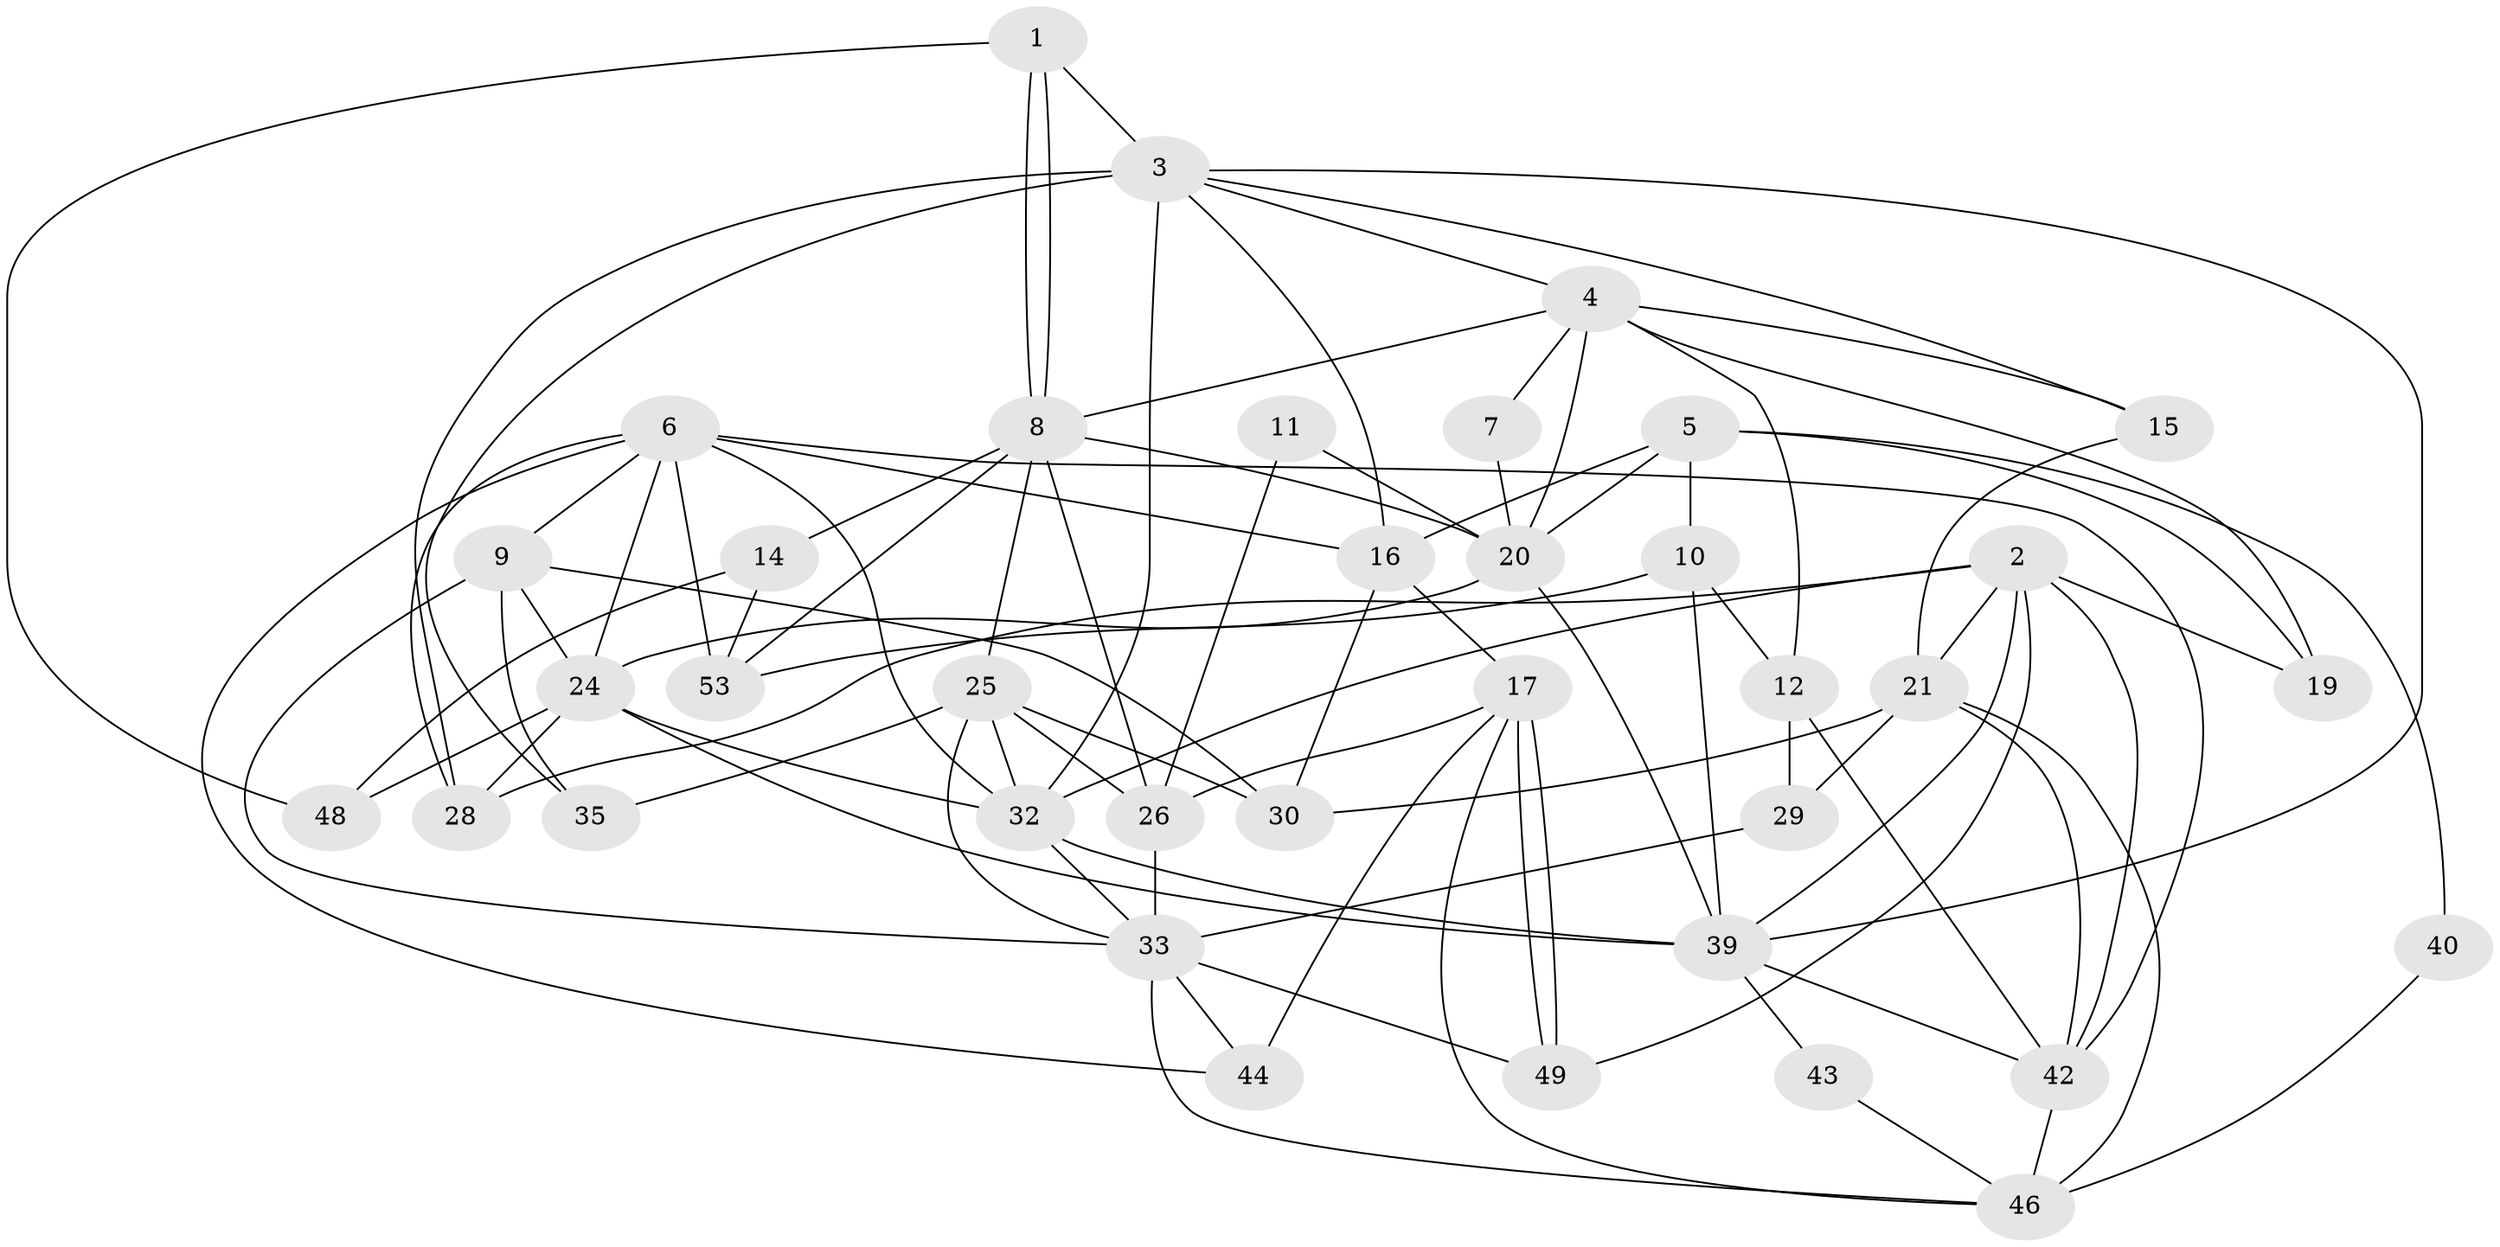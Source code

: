 // original degree distribution, {4: 0.2857142857142857, 3: 0.26785714285714285, 6: 0.08928571428571429, 2: 0.125, 5: 0.17857142857142858, 7: 0.05357142857142857}
// Generated by graph-tools (version 1.1) at 2025/42/03/06/25 10:42:00]
// undirected, 37 vertices, 91 edges
graph export_dot {
graph [start="1"]
  node [color=gray90,style=filled];
  1;
  2 [super="+50"];
  3 [super="+27"];
  4 [super="+22"];
  5 [super="+38"];
  6 [super="+13"];
  7;
  8 [super="+52"];
  9 [super="+45"];
  10;
  11;
  12 [super="+36"];
  14;
  15;
  16 [super="+18"];
  17 [super="+47"];
  19;
  20 [super="+23"];
  21 [super="+37"];
  24 [super="+31"];
  25 [super="+56"];
  26 [super="+41"];
  28;
  29;
  30;
  32;
  33 [super="+34"];
  35;
  39 [super="+51"];
  40;
  42 [super="+54"];
  43;
  44;
  46 [super="+55"];
  48;
  49;
  53;
  1 -- 8;
  1 -- 8;
  1 -- 3;
  1 -- 48;
  2 -- 28;
  2 -- 21 [weight=2];
  2 -- 32;
  2 -- 49;
  2 -- 19;
  2 -- 39;
  2 -- 42;
  3 -- 15;
  3 -- 39;
  3 -- 4;
  3 -- 32;
  3 -- 35;
  3 -- 28;
  3 -- 16;
  4 -- 8;
  4 -- 7;
  4 -- 12;
  4 -- 19;
  4 -- 20;
  4 -- 15;
  5 -- 19;
  5 -- 16;
  5 -- 20;
  5 -- 40;
  5 -- 10;
  6 -- 32;
  6 -- 28;
  6 -- 44;
  6 -- 16 [weight=2];
  6 -- 53;
  6 -- 24;
  6 -- 9;
  6 -- 42;
  7 -- 20;
  8 -- 20;
  8 -- 25;
  8 -- 26;
  8 -- 53;
  8 -- 14;
  9 -- 35;
  9 -- 24;
  9 -- 30;
  9 -- 33;
  10 -- 53;
  10 -- 39;
  10 -- 12;
  11 -- 26;
  11 -- 20;
  12 -- 42;
  12 -- 29;
  14 -- 48;
  14 -- 53;
  15 -- 21;
  16 -- 17;
  16 -- 30;
  17 -- 49;
  17 -- 49;
  17 -- 46;
  17 -- 26;
  17 -- 44;
  20 -- 24;
  20 -- 39;
  21 -- 46;
  21 -- 42;
  21 -- 29;
  21 -- 30;
  24 -- 32;
  24 -- 48;
  24 -- 39;
  24 -- 28;
  25 -- 32;
  25 -- 35;
  25 -- 26;
  25 -- 30;
  25 -- 33;
  26 -- 33;
  29 -- 33;
  32 -- 39;
  32 -- 33;
  33 -- 49;
  33 -- 44;
  33 -- 46;
  39 -- 43;
  39 -- 42;
  40 -- 46;
  42 -- 46;
  43 -- 46;
}
